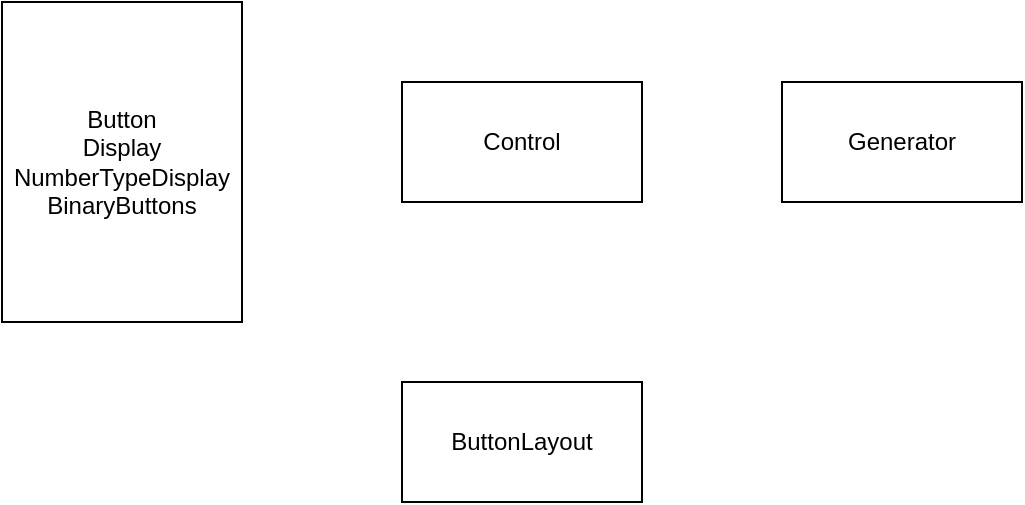 <mxfile>
    <diagram id="_HPbnf7PXnBxHvv9yGH6" name="페이지-1">
        <mxGraphModel dx="798" dy="800" grid="1" gridSize="10" guides="1" tooltips="1" connect="1" arrows="1" fold="1" page="1" pageScale="1" pageWidth="827" pageHeight="1169" math="0" shadow="0">
            <root>
                <mxCell id="0"/>
                <mxCell id="1" parent="0"/>
                <mxCell id="2" value="Generator" style="rounded=0;whiteSpace=wrap;html=1;" vertex="1" parent="1">
                    <mxGeometry x="510" y="290" width="120" height="60" as="geometry"/>
                </mxCell>
                <mxCell id="3" value="Control" style="rounded=0;whiteSpace=wrap;html=1;" vertex="1" parent="1">
                    <mxGeometry x="320" y="290" width="120" height="60" as="geometry"/>
                </mxCell>
                <mxCell id="5" value="ButtonLayout" style="rounded=0;whiteSpace=wrap;html=1;" vertex="1" parent="1">
                    <mxGeometry x="320" y="440" width="120" height="60" as="geometry"/>
                </mxCell>
                <mxCell id="6" value="Button&lt;br&gt;Display&lt;br&gt;NumberTypeDisplay&lt;br&gt;BinaryButtons" style="rounded=0;whiteSpace=wrap;html=1;" vertex="1" parent="1">
                    <mxGeometry x="120" y="250" width="120" height="160" as="geometry"/>
                </mxCell>
            </root>
        </mxGraphModel>
    </diagram>
</mxfile>